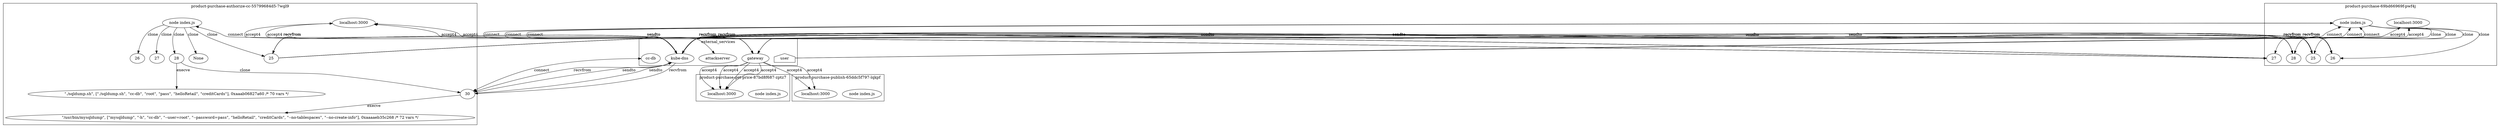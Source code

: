 digraph G {
	subgraph "cluster_ product-purchase-authorize-cc-55799684d5-7wgl9 " {
		label=" product-purchase-authorize-cc-55799684d5-7wgl9 "
		5139 [label="node index.js"]
		"product-purchase-authorize-cc_localhost_3000" [label="localhost:3000"]
		"product-purchase-authorize-cc_localhost_3000" [label="localhost:3000"]
		5139 -> 10061 [label=clone]
		5139 -> 10072 [label=clone]
		5139 -> 10069 [label=clone]
		5139 -> 10746 [label=clone]
		"product-purchase-authorize-cc_localhost_3000" [label="localhost:3000"]
		"product-purchase-authorize-cc_localhost_3000" [label="localhost:3000"]
		5139 -> None [label=clone]
		10061 [label=25]
		10072 [label=26]
		10069 [label=27]
		10746 [label=28]
		" product-purchase-authorize-cc-55799684d5-7wgl9 _./sqldump.sh cc-db root pass helloRetail creditCards" [label="\"./sqldump.sh\", [\"./sqldump.sh\", \"cc-db\", \"root\", \"pass\", \"helloRetail\", \"creditCards\"], 0xaaab06827a60 /* 70 vars */"]
		10746 -> " product-purchase-authorize-cc-55799684d5-7wgl9 _./sqldump.sh cc-db root pass helloRetail creditCards" [label=execve]
		10746 -> 10753 [label=clone]
		10753 [label=30]
		" product-purchase-authorize-cc-55799684d5-7wgl9 _mysqldump -h cc-db --user=root --password=pass helloRetail creditCards --no-tablespaces --no-create-info" [label="\"/usr/bin/mysqldump\", [\"mysqldump\", \"-h\", \"cc-db\", \"--user=root\", \"--password=pass\", \"helloRetail\", \"creditCards\", \"--no-tablespaces\", \"--no-create-info\"], 0xaaaaeb35c268 /* 72 vars */"]
		10753 -> " product-purchase-authorize-cc-55799684d5-7wgl9 _mysqldump -h cc-db --user=root --password=pass helloRetail creditCards --no-tablespaces --no-create-info" [label=execve]
	}
	subgraph "cluster_ product-purchase-69bd66969f-pwf4j " {
		label=" product-purchase-69bd66969f-pwf4j "
		6136 [label="node index.js"]
		"product-purchase_localhost_3000" [label="localhost:3000"]
		"product-purchase_localhost_3000" [label="localhost:3000"]
		6136 -> 9949 [label=clone]
		6136 -> 9947 [label=clone]
		6136 -> 9957 [label=clone]
		6136 -> 9962 [label=clone]
		9949 [label=25]
		9947 [label=26]
		9957 [label=27]
		9962 [label=28]
	}
	subgraph "cluster_ product-purchase-get-price-87bd8f687-zptz7 " {
		label=" product-purchase-get-price-87bd8f687-zptz7 "
		7434 [label="node index.js"]
		"product-purchase-get-price_localhost_3000" [label="localhost:3000"]
		"product-purchase-get-price_localhost_3000" [label="localhost:3000"]
		"product-purchase-get-price_localhost_3000" [label="localhost:3000"]
		"product-purchase-get-price_localhost_3000" [label="localhost:3000"]
	}
	subgraph "cluster_ product-purchase-publish-65ddc5f797-lqkpf " {
		label=" product-purchase-publish-65ddc5f797-lqkpf "
		8818 [label="node index.js"]
		"product-purchase-publish_localhost_3000" [label="localhost:3000"]
		"product-purchase-publish_localhost_3000" [label="localhost:3000"]
	}
	subgraph cluster_services {
		label=external_services
		user [shape=house]
		"10.107.89.58_8080" -> "product-purchase-authorize-cc_localhost_3000" [label=accept4]
		"10.107.89.58_8080" -> "product-purchase-authorize-cc_localhost_3000" [label=accept4]
		"10.111.63.27_8889" [label=attackserver]
		5139 -> "10.111.63.27_8889" [label=connect dir=both]
		"10.107.89.58_8080" -> "product-purchase-authorize-cc_localhost_3000" [label=accept4]
		"10.107.89.58_8080" -> "product-purchase-authorize-cc_localhost_3000" [label=accept4]
		"10.96.0.10_53" [label="kube-dns"]
		10061 -> "10.96.0.10_53" [label=sendto]
		"10.96.0.10_53" [label="kube-dns"]
		10061 -> "10.96.0.10_53" [label=sendto]
		"10.96.0.10_53" [label="kube-dns"]
		"10.96.0.10_53" -> 10061 [label=recvfrom]
		"10.96.0.10_53" [label="kube-dns"]
		"10.96.0.10_53" -> 10061 [label=recvfrom]
		"10.96.0.10_53" [label="kube-dns"]
		10061 -> "10.96.0.10_53" [label=sendto]
		"10.96.0.10_53" [label="kube-dns"]
		10061 -> "10.96.0.10_53" [label=sendto]
		"10.96.0.10_53" [label="kube-dns"]
		"10.96.0.10_53" -> 10061 [label=recvfrom]
		"10.96.0.10_53" [label="kube-dns"]
		"10.96.0.10_53" -> 10061 [label=recvfrom]
		"10.96.0.10_53" [label="kube-dns"]
		10061 -> "10.96.0.10_53" [label=sendto]
		"10.96.0.10_53" [label="kube-dns"]
		10061 -> "10.96.0.10_53" [label=sendto]
		"10.96.0.10_53" [label="kube-dns"]
		"10.96.0.10_53" -> 10061 [label=recvfrom]
		"10.96.0.10_53" [label="kube-dns"]
		"10.96.0.10_53" -> 10061 [label=recvfrom]
		"10.96.0.10_53" [label="kube-dns"]
		10061 -> "10.96.0.10_53" [label=sendto]
		"10.96.0.10_53" [label="kube-dns"]
		10061 -> "10.96.0.10_53" [label=sendto]
		"10.96.0.10_53" [label="kube-dns"]
		"10.96.0.10_53" -> 10061 [label=recvfrom]
		"10.96.0.10_53" [label="kube-dns"]
		"10.96.0.10_53" -> 10061 [label=recvfrom]
		"10.96.0.10_53" [label="kube-dns"]
		10753 -> "10.96.0.10_53" [label=sendto]
		"10.96.0.10_53" [label="kube-dns"]
		10753 -> "10.96.0.10_53" [label=sendto]
		"10.96.0.10_53" [label="kube-dns"]
		"10.96.0.10_53" -> 10753 [label=recvfrom]
		"10.96.0.10_53" [label="kube-dns"]
		"10.96.0.10_53" -> 10753 [label=recvfrom]
		"10.99.130.1_3306" [label="cc-db"]
		10753 -> "10.99.130.1_3306" [label=connect dir=both]
		user -> "product-purchase_localhost_3000" [label=accept4]
		user -> "product-purchase_localhost_3000" [label=accept4]
		"10.107.89.58_8080" [label=gateway]
		6136 -> "10.107.89.58_8080" [label=connect dir=both]
		"10.107.89.58_8080" [label=gateway]
		6136 -> "10.107.89.58_8080" [label=connect dir=both]
		"10.107.89.58_8080" [label=gateway]
		6136 -> "10.107.89.58_8080" [label=connect dir=both]
		"10.107.89.58_8080" [label=gateway]
		6136 -> "10.107.89.58_8080" [label=connect dir=both]
		"10.107.89.58_8080" [label=gateway]
		6136 -> "10.107.89.58_8080" [label=connect dir=both]
		"10.107.89.58_8080" [label=gateway]
		6136 -> "10.107.89.58_8080" [label=connect dir=both]
		"10.96.0.10_53" [label="kube-dns"]
		9949 -> "10.96.0.10_53" [label=sendto]
		"10.96.0.10_53" [label="kube-dns"]
		9949 -> "10.96.0.10_53" [label=sendto]
		"10.96.0.10_53" [label="kube-dns"]
		"10.96.0.10_53" -> 9949 [label=recvfrom]
		"10.96.0.10_53" [label="kube-dns"]
		"10.96.0.10_53" -> 9949 [label=recvfrom]
		"10.96.0.10_53" [label="kube-dns"]
		9949 -> "10.96.0.10_53" [label=sendto]
		"10.96.0.10_53" [label="kube-dns"]
		9949 -> "10.96.0.10_53" [label=sendto]
		"10.96.0.10_53" [label="kube-dns"]
		"10.96.0.10_53" -> 9949 [label=recvfrom]
		"10.96.0.10_53" [label="kube-dns"]
		"10.96.0.10_53" -> 9949 [label=recvfrom]
		"10.96.0.10_53" [label="kube-dns"]
		9949 -> "10.96.0.10_53" [label=sendto]
		"10.96.0.10_53" [label="kube-dns"]
		9949 -> "10.96.0.10_53" [label=sendto]
		"10.96.0.10_53" [label="kube-dns"]
		"10.96.0.10_53" -> 9949 [label=recvfrom]
		"10.96.0.10_53" [label="kube-dns"]
		"10.96.0.10_53" -> 9949 [label=recvfrom]
		"10.96.0.10_53" [label="kube-dns"]
		9949 -> "10.96.0.10_53" [label=sendto]
		"10.96.0.10_53" [label="kube-dns"]
		9949 -> "10.96.0.10_53" [label=sendto]
		"10.96.0.10_53" [label="kube-dns"]
		"10.96.0.10_53" -> 9949 [label=recvfrom]
		"10.96.0.10_53" [label="kube-dns"]
		"10.96.0.10_53" -> 9949 [label=recvfrom]
		"10.96.0.10_53" [label="kube-dns"]
		9949 -> "10.96.0.10_53" [label=sendto]
		"10.96.0.10_53" [label="kube-dns"]
		9949 -> "10.96.0.10_53" [label=sendto]
		"10.96.0.10_53" [label="kube-dns"]
		"10.96.0.10_53" -> 9949 [label=recvfrom]
		"10.96.0.10_53" [label="kube-dns"]
		"10.96.0.10_53" -> 9949 [label=recvfrom]
		"10.96.0.10_53" [label="kube-dns"]
		9949 -> "10.96.0.10_53" [label=sendto]
		"10.96.0.10_53" [label="kube-dns"]
		9949 -> "10.96.0.10_53" [label=sendto]
		"10.96.0.10_53" [label="kube-dns"]
		"10.96.0.10_53" -> 9949 [label=recvfrom]
		"10.96.0.10_53" [label="kube-dns"]
		"10.96.0.10_53" -> 9949 [label=recvfrom]
		"10.96.0.10_53" [label="kube-dns"]
		9949 -> "10.96.0.10_53" [label=sendto]
		"10.96.0.10_53" [label="kube-dns"]
		9949 -> "10.96.0.10_53" [label=sendto]
		"10.96.0.10_53" [label="kube-dns"]
		"10.96.0.10_53" -> 9949 [label=recvfrom]
		"10.96.0.10_53" [label="kube-dns"]
		"10.96.0.10_53" -> 9949 [label=recvfrom]
		"10.96.0.10_53" [label="kube-dns"]
		9949 -> "10.96.0.10_53" [label=sendto]
		"10.96.0.10_53" [label="kube-dns"]
		9949 -> "10.96.0.10_53" [label=sendto]
		"10.96.0.10_53" [label="kube-dns"]
		"10.96.0.10_53" -> 9949 [label=recvfrom]
		"10.96.0.10_53" [label="kube-dns"]
		"10.96.0.10_53" -> 9949 [label=recvfrom]
		"10.96.0.10_53" [label="kube-dns"]
		9947 -> "10.96.0.10_53" [label=sendto]
		"10.96.0.10_53" [label="kube-dns"]
		9947 -> "10.96.0.10_53" [label=sendto]
		"10.96.0.10_53" [label="kube-dns"]
		"10.96.0.10_53" -> 9947 [label=recvfrom]
		"10.96.0.10_53" [label="kube-dns"]
		"10.96.0.10_53" -> 9947 [label=recvfrom]
		"10.96.0.10_53" [label="kube-dns"]
		9947 -> "10.96.0.10_53" [label=sendto]
		"10.96.0.10_53" [label="kube-dns"]
		9947 -> "10.96.0.10_53" [label=sendto]
		"10.96.0.10_53" [label="kube-dns"]
		"10.96.0.10_53" -> 9947 [label=recvfrom]
		"10.96.0.10_53" [label="kube-dns"]
		"10.96.0.10_53" -> 9947 [label=recvfrom]
		"10.96.0.10_53" [label="kube-dns"]
		9947 -> "10.96.0.10_53" [label=sendto]
		"10.96.0.10_53" [label="kube-dns"]
		9947 -> "10.96.0.10_53" [label=sendto]
		"10.96.0.10_53" [label="kube-dns"]
		"10.96.0.10_53" -> 9947 [label=recvfrom]
		"10.96.0.10_53" [label="kube-dns"]
		"10.96.0.10_53" -> 9947 [label=recvfrom]
		"10.96.0.10_53" [label="kube-dns"]
		9947 -> "10.96.0.10_53" [label=sendto]
		"10.96.0.10_53" [label="kube-dns"]
		9947 -> "10.96.0.10_53" [label=sendto]
		"10.96.0.10_53" [label="kube-dns"]
		"10.96.0.10_53" -> 9947 [label=recvfrom]
		"10.96.0.10_53" [label="kube-dns"]
		"10.96.0.10_53" -> 9947 [label=recvfrom]
		"10.96.0.10_53" [label="kube-dns"]
		9947 -> "10.96.0.10_53" [label=sendto]
		"10.96.0.10_53" [label="kube-dns"]
		9947 -> "10.96.0.10_53" [label=sendto]
		"10.96.0.10_53" [label="kube-dns"]
		"10.96.0.10_53" -> 9947 [label=recvfrom]
		"10.96.0.10_53" [label="kube-dns"]
		"10.96.0.10_53" -> 9947 [label=recvfrom]
		"10.96.0.10_53" [label="kube-dns"]
		9947 -> "10.96.0.10_53" [label=sendto]
		"10.96.0.10_53" [label="kube-dns"]
		9947 -> "10.96.0.10_53" [label=sendto]
		"10.96.0.10_53" [label="kube-dns"]
		"10.96.0.10_53" -> 9947 [label=recvfrom]
		"10.96.0.10_53" [label="kube-dns"]
		"10.96.0.10_53" -> 9947 [label=recvfrom]
		"10.96.0.10_53" [label="kube-dns"]
		9947 -> "10.96.0.10_53" [label=sendto]
		"10.96.0.10_53" [label="kube-dns"]
		9947 -> "10.96.0.10_53" [label=sendto]
		"10.96.0.10_53" [label="kube-dns"]
		"10.96.0.10_53" -> 9947 [label=recvfrom]
		"10.96.0.10_53" [label="kube-dns"]
		"10.96.0.10_53" -> 9947 [label=recvfrom]
		"10.96.0.10_53" [label="kube-dns"]
		9947 -> "10.96.0.10_53" [label=sendto]
		"10.96.0.10_53" [label="kube-dns"]
		9947 -> "10.96.0.10_53" [label=sendto]
		"10.96.0.10_53" [label="kube-dns"]
		"10.96.0.10_53" -> 9947 [label=recvfrom]
		"10.96.0.10_53" [label="kube-dns"]
		"10.96.0.10_53" -> 9947 [label=recvfrom]
		"10.96.0.10_53" [label="kube-dns"]
		9957 -> "10.96.0.10_53" [label=sendto]
		"10.96.0.10_53" [label="kube-dns"]
		9957 -> "10.96.0.10_53" [label=sendto]
		"10.96.0.10_53" [label="kube-dns"]
		"10.96.0.10_53" -> 9957 [label=recvfrom]
		"10.96.0.10_53" [label="kube-dns"]
		"10.96.0.10_53" -> 9957 [label=recvfrom]
		"10.96.0.10_53" [label="kube-dns"]
		9957 -> "10.96.0.10_53" [label=sendto]
		"10.96.0.10_53" [label="kube-dns"]
		9957 -> "10.96.0.10_53" [label=sendto]
		"10.96.0.10_53" [label="kube-dns"]
		"10.96.0.10_53" -> 9957 [label=recvfrom]
		"10.96.0.10_53" [label="kube-dns"]
		"10.96.0.10_53" -> 9957 [label=recvfrom]
		"10.96.0.10_53" [label="kube-dns"]
		9957 -> "10.96.0.10_53" [label=sendto]
		"10.96.0.10_53" [label="kube-dns"]
		9957 -> "10.96.0.10_53" [label=sendto]
		"10.96.0.10_53" [label="kube-dns"]
		"10.96.0.10_53" -> 9957 [label=recvfrom]
		"10.96.0.10_53" [label="kube-dns"]
		"10.96.0.10_53" -> 9957 [label=recvfrom]
		"10.96.0.10_53" [label="kube-dns"]
		9957 -> "10.96.0.10_53" [label=sendto]
		"10.96.0.10_53" [label="kube-dns"]
		9957 -> "10.96.0.10_53" [label=sendto]
		"10.96.0.10_53" [label="kube-dns"]
		"10.96.0.10_53" -> 9957 [label=recvfrom]
		"10.96.0.10_53" [label="kube-dns"]
		"10.96.0.10_53" -> 9957 [label=recvfrom]
		"10.96.0.10_53" [label="kube-dns"]
		9962 -> "10.96.0.10_53" [label=sendto]
		"10.96.0.10_53" [label="kube-dns"]
		9962 -> "10.96.0.10_53" [label=sendto]
		"10.96.0.10_53" [label="kube-dns"]
		"10.96.0.10_53" -> 9962 [label=recvfrom]
		"10.96.0.10_53" [label="kube-dns"]
		"10.96.0.10_53" -> 9962 [label=recvfrom]
		"10.96.0.10_53" [label="kube-dns"]
		9962 -> "10.96.0.10_53" [label=sendto]
		"10.96.0.10_53" [label="kube-dns"]
		9962 -> "10.96.0.10_53" [label=sendto]
		"10.96.0.10_53" [label="kube-dns"]
		"10.96.0.10_53" -> 9962 [label=recvfrom]
		"10.96.0.10_53" [label="kube-dns"]
		"10.96.0.10_53" -> 9962 [label=recvfrom]
		"10.96.0.10_53" [label="kube-dns"]
		9962 -> "10.96.0.10_53" [label=sendto]
		"10.96.0.10_53" [label="kube-dns"]
		9962 -> "10.96.0.10_53" [label=sendto]
		"10.96.0.10_53" [label="kube-dns"]
		"10.96.0.10_53" -> 9962 [label=recvfrom]
		"10.96.0.10_53" [label="kube-dns"]
		"10.96.0.10_53" -> 9962 [label=recvfrom]
		"10.96.0.10_53" [label="kube-dns"]
		9962 -> "10.96.0.10_53" [label=sendto]
		"10.96.0.10_53" [label="kube-dns"]
		9962 -> "10.96.0.10_53" [label=sendto]
		"10.96.0.10_53" [label="kube-dns"]
		"10.96.0.10_53" -> 9962 [label=recvfrom]
		"10.96.0.10_53" [label="kube-dns"]
		"10.96.0.10_53" -> 9962 [label=recvfrom]
		"10.107.89.58_8080" -> "product-purchase-get-price_localhost_3000" [label=accept4]
		"10.107.89.58_8080" -> "product-purchase-get-price_localhost_3000" [label=accept4]
		"10.107.89.58_8080" -> "product-purchase-get-price_localhost_3000" [label=accept4]
		"10.107.89.58_8080" -> "product-purchase-get-price_localhost_3000" [label=accept4]
		"10.107.89.58_8080" -> "product-purchase-publish_localhost_3000" [label=accept4]
		"10.107.89.58_8080" -> "product-purchase-publish_localhost_3000" [label=accept4]
	}
}
